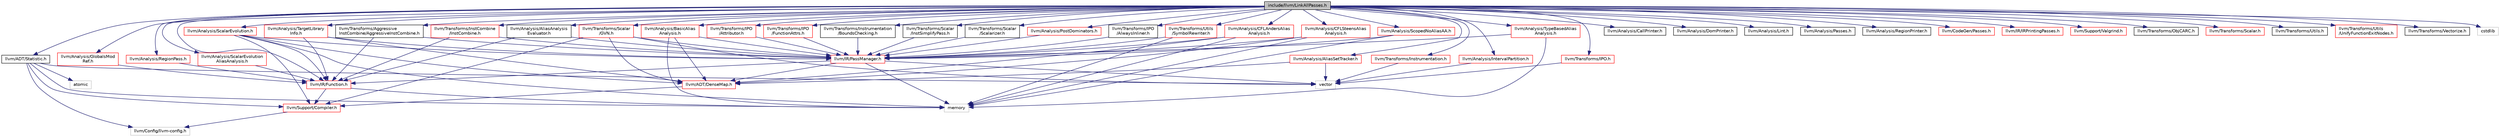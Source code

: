 digraph "include/llvm/LinkAllPasses.h"
{
 // LATEX_PDF_SIZE
  bgcolor="transparent";
  edge [fontname="Helvetica",fontsize="10",labelfontname="Helvetica",labelfontsize="10"];
  node [fontname="Helvetica",fontsize="10",shape="box"];
  Node1 [label="include/llvm/LinkAllPasses.h",height=0.2,width=0.4,color="black", fillcolor="grey75", style="filled", fontcolor="black",tooltip=" "];
  Node1 -> Node2 [color="midnightblue",fontsize="10",style="solid",fontname="Helvetica"];
  Node2 [label="llvm/ADT/Statistic.h",height=0.2,width=0.4,color="black",URL="$Statistic_8h.html",tooltip=" "];
  Node2 -> Node3 [color="midnightblue",fontsize="10",style="solid",fontname="Helvetica"];
  Node3 [label="llvm/Config/llvm-config.h",height=0.2,width=0.4,color="grey75",tooltip=" "];
  Node2 -> Node4 [color="midnightblue",fontsize="10",style="solid",fontname="Helvetica"];
  Node4 [label="llvm/Support/Compiler.h",height=0.2,width=0.4,color="red",URL="$Compiler_8h.html",tooltip=" "];
  Node4 -> Node3 [color="midnightblue",fontsize="10",style="solid",fontname="Helvetica"];
  Node2 -> Node7 [color="midnightblue",fontsize="10",style="solid",fontname="Helvetica"];
  Node7 [label="atomic",height=0.2,width=0.4,color="grey75",tooltip=" "];
  Node2 -> Node8 [color="midnightblue",fontsize="10",style="solid",fontname="Helvetica"];
  Node8 [label="memory",height=0.2,width=0.4,color="grey75",tooltip=" "];
  Node2 -> Node9 [color="midnightblue",fontsize="10",style="solid",fontname="Helvetica"];
  Node9 [label="vector",height=0.2,width=0.4,color="grey75",tooltip=" "];
  Node1 -> Node10 [color="midnightblue",fontsize="10",style="solid",fontname="Helvetica"];
  Node10 [label="llvm/Analysis/AliasAnalysis\lEvaluator.h",height=0.2,width=0.4,color="black",URL="$AliasAnalysisEvaluator_8h.html",tooltip="This file implements a simple N^2 alias analysis accuracy evaluator."];
  Node10 -> Node11 [color="midnightblue",fontsize="10",style="solid",fontname="Helvetica"];
  Node11 [label="llvm/IR/Function.h",height=0.2,width=0.4,color="red",URL="$Function_8h.html",tooltip=" "];
  Node11 -> Node4 [color="midnightblue",fontsize="10",style="solid",fontname="Helvetica"];
  Node11 -> Node8 [color="midnightblue",fontsize="10",style="solid",fontname="Helvetica"];
  Node10 -> Node113 [color="midnightblue",fontsize="10",style="solid",fontname="Helvetica"];
  Node113 [label="llvm/IR/PassManager.h",height=0.2,width=0.4,color="red",URL="$PassManager_8h.html",tooltip="This header defines various interfaces for pass management in LLVM."];
  Node113 -> Node13 [color="midnightblue",fontsize="10",style="solid",fontname="Helvetica"];
  Node13 [label="llvm/ADT/DenseMap.h",height=0.2,width=0.4,color="red",URL="$DenseMap_8h.html",tooltip=" "];
  Node13 -> Node4 [color="midnightblue",fontsize="10",style="solid",fontname="Helvetica"];
  Node113 -> Node11 [color="midnightblue",fontsize="10",style="solid",fontname="Helvetica"];
  Node113 -> Node8 [color="midnightblue",fontsize="10",style="solid",fontname="Helvetica"];
  Node113 -> Node9 [color="midnightblue",fontsize="10",style="solid",fontname="Helvetica"];
  Node1 -> Node141 [color="midnightblue",fontsize="10",style="solid",fontname="Helvetica"];
  Node141 [label="llvm/Analysis/AliasSetTracker.h",height=0.2,width=0.4,color="red",URL="$AliasSetTracker_8h.html",tooltip=" "];
  Node141 -> Node13 [color="midnightblue",fontsize="10",style="solid",fontname="Helvetica"];
  Node141 -> Node9 [color="midnightblue",fontsize="10",style="solid",fontname="Helvetica"];
  Node1 -> Node153 [color="midnightblue",fontsize="10",style="solid",fontname="Helvetica"];
  Node153 [label="llvm/Analysis/BasicAlias\lAnalysis.h",height=0.2,width=0.4,color="red",URL="$BasicAliasAnalysis_8h.html",tooltip="This is the interface for LLVM's primary stateless and local alias analysis."];
  Node153 -> Node13 [color="midnightblue",fontsize="10",style="solid",fontname="Helvetica"];
  Node153 -> Node113 [color="midnightblue",fontsize="10",style="solid",fontname="Helvetica"];
  Node153 -> Node8 [color="midnightblue",fontsize="10",style="solid",fontname="Helvetica"];
  Node1 -> Node155 [color="midnightblue",fontsize="10",style="solid",fontname="Helvetica"];
  Node155 [label="llvm/Analysis/CFLAndersAlias\lAnalysis.h",height=0.2,width=0.4,color="red",URL="$CFLAndersAliasAnalysis_8h.html",tooltip="This is the interface for LLVM's inclusion-based alias analysis implemented with CFL graph reachabili..."];
  Node155 -> Node13 [color="midnightblue",fontsize="10",style="solid",fontname="Helvetica"];
  Node155 -> Node113 [color="midnightblue",fontsize="10",style="solid",fontname="Helvetica"];
  Node155 -> Node8 [color="midnightblue",fontsize="10",style="solid",fontname="Helvetica"];
  Node1 -> Node158 [color="midnightblue",fontsize="10",style="solid",fontname="Helvetica"];
  Node158 [label="llvm/Analysis/CFLSteensAlias\lAnalysis.h",height=0.2,width=0.4,color="red",URL="$CFLSteensAliasAnalysis_8h.html",tooltip="This is the interface for LLVM's unification-based alias analysis implemented with CFL graph reachabi..."];
  Node158 -> Node13 [color="midnightblue",fontsize="10",style="solid",fontname="Helvetica"];
  Node158 -> Node113 [color="midnightblue",fontsize="10",style="solid",fontname="Helvetica"];
  Node158 -> Node8 [color="midnightblue",fontsize="10",style="solid",fontname="Helvetica"];
  Node1 -> Node159 [color="midnightblue",fontsize="10",style="solid",fontname="Helvetica"];
  Node159 [label="llvm/Analysis/CallPrinter.h",height=0.2,width=0.4,color="black",URL="$CallPrinter_8h.html",tooltip=" "];
  Node1 -> Node160 [color="midnightblue",fontsize="10",style="solid",fontname="Helvetica"];
  Node160 [label="llvm/Analysis/DomPrinter.h",height=0.2,width=0.4,color="black",URL="$DomPrinter_8h.html",tooltip=" "];
  Node1 -> Node161 [color="midnightblue",fontsize="10",style="solid",fontname="Helvetica"];
  Node161 [label="llvm/Analysis/GlobalsMod\lRef.h",height=0.2,width=0.4,color="red",URL="$GlobalsModRef_8h.html",tooltip="This is the interface for a simple mod/ref and alias analysis over globals."];
  Node161 -> Node11 [color="midnightblue",fontsize="10",style="solid",fontname="Helvetica"];
  Node1 -> Node166 [color="midnightblue",fontsize="10",style="solid",fontname="Helvetica"];
  Node166 [label="llvm/Analysis/IntervalPartition.h",height=0.2,width=0.4,color="red",URL="$IntervalPartition_8h.html",tooltip=" "];
  Node166 -> Node9 [color="midnightblue",fontsize="10",style="solid",fontname="Helvetica"];
  Node1 -> Node167 [color="midnightblue",fontsize="10",style="solid",fontname="Helvetica"];
  Node167 [label="llvm/Analysis/Lint.h",height=0.2,width=0.4,color="black",URL="$Lint_8h.html",tooltip=" "];
  Node1 -> Node168 [color="midnightblue",fontsize="10",style="solid",fontname="Helvetica"];
  Node168 [label="llvm/Analysis/Passes.h",height=0.2,width=0.4,color="black",URL="$Analysis_2Passes_8h.html",tooltip=" "];
  Node1 -> Node169 [color="midnightblue",fontsize="10",style="solid",fontname="Helvetica"];
  Node169 [label="llvm/Analysis/PostDominators.h",height=0.2,width=0.4,color="red",URL="$PostDominators_8h.html",tooltip=" "];
  Node169 -> Node113 [color="midnightblue",fontsize="10",style="solid",fontname="Helvetica"];
  Node1 -> Node176 [color="midnightblue",fontsize="10",style="solid",fontname="Helvetica"];
  Node176 [label="llvm/Analysis/RegionPass.h",height=0.2,width=0.4,color="red",URL="$RegionPass_8h.html",tooltip=" "];
  Node176 -> Node11 [color="midnightblue",fontsize="10",style="solid",fontname="Helvetica"];
  Node1 -> Node181 [color="midnightblue",fontsize="10",style="solid",fontname="Helvetica"];
  Node181 [label="llvm/Analysis/RegionPrinter.h",height=0.2,width=0.4,color="black",URL="$RegionPrinter_8h.html",tooltip=" "];
  Node1 -> Node182 [color="midnightblue",fontsize="10",style="solid",fontname="Helvetica"];
  Node182 [label="llvm/Analysis/ScalarEvolution.h",height=0.2,width=0.4,color="red",URL="$ScalarEvolution_8h.html",tooltip=" "];
  Node182 -> Node13 [color="midnightblue",fontsize="10",style="solid",fontname="Helvetica"];
  Node182 -> Node11 [color="midnightblue",fontsize="10",style="solid",fontname="Helvetica"];
  Node182 -> Node113 [color="midnightblue",fontsize="10",style="solid",fontname="Helvetica"];
  Node182 -> Node4 [color="midnightblue",fontsize="10",style="solid",fontname="Helvetica"];
  Node182 -> Node8 [color="midnightblue",fontsize="10",style="solid",fontname="Helvetica"];
  Node1 -> Node190 [color="midnightblue",fontsize="10",style="solid",fontname="Helvetica"];
  Node190 [label="llvm/Analysis/ScalarEvolution\lAliasAnalysis.h",height=0.2,width=0.4,color="red",URL="$ScalarEvolutionAliasAnalysis_8h.html",tooltip="This is the interface for a SCEV-based alias analysis."];
  Node190 -> Node11 [color="midnightblue",fontsize="10",style="solid",fontname="Helvetica"];
  Node1 -> Node192 [color="midnightblue",fontsize="10",style="solid",fontname="Helvetica"];
  Node192 [label="llvm/Analysis/ScopedNoAliasAA.h",height=0.2,width=0.4,color="red",URL="$ScopedNoAliasAA_8h.html",tooltip="This is the interface for a metadata-based scoped no-alias analysis."];
  Node192 -> Node113 [color="midnightblue",fontsize="10",style="solid",fontname="Helvetica"];
  Node192 -> Node8 [color="midnightblue",fontsize="10",style="solid",fontname="Helvetica"];
  Node1 -> Node148 [color="midnightblue",fontsize="10",style="solid",fontname="Helvetica"];
  Node148 [label="llvm/Analysis/TargetLibrary\lInfo.h",height=0.2,width=0.4,color="red",URL="$TargetLibraryInfo_8h.html",tooltip=" "];
  Node148 -> Node13 [color="midnightblue",fontsize="10",style="solid",fontname="Helvetica"];
  Node148 -> Node11 [color="midnightblue",fontsize="10",style="solid",fontname="Helvetica"];
  Node148 -> Node113 [color="midnightblue",fontsize="10",style="solid",fontname="Helvetica"];
  Node1 -> Node193 [color="midnightblue",fontsize="10",style="solid",fontname="Helvetica"];
  Node193 [label="llvm/Analysis/TypeBasedAlias\lAnalysis.h",height=0.2,width=0.4,color="red",URL="$TypeBasedAliasAnalysis_8h.html",tooltip="This is the interface for a metadata-based TBAA."];
  Node193 -> Node113 [color="midnightblue",fontsize="10",style="solid",fontname="Helvetica"];
  Node193 -> Node8 [color="midnightblue",fontsize="10",style="solid",fontname="Helvetica"];
  Node1 -> Node194 [color="midnightblue",fontsize="10",style="solid",fontname="Helvetica"];
  Node194 [label="llvm/CodeGen/Passes.h",height=0.2,width=0.4,color="red",URL="$CodeGen_2Passes_8h.html",tooltip=" "];
  Node1 -> Node11 [color="midnightblue",fontsize="10",style="solid",fontname="Helvetica"];
  Node1 -> Node195 [color="midnightblue",fontsize="10",style="solid",fontname="Helvetica"];
  Node195 [label="llvm/IR/IRPrintingPasses.h",height=0.2,width=0.4,color="red",URL="$IRPrintingPasses_8h.html",tooltip="This file defines passes to print out IR in various granularities."];
  Node1 -> Node196 [color="midnightblue",fontsize="10",style="solid",fontname="Helvetica"];
  Node196 [label="llvm/Support/Valgrind.h",height=0.2,width=0.4,color="red",URL="$Valgrind_8h.html",tooltip=" "];
  Node1 -> Node197 [color="midnightblue",fontsize="10",style="solid",fontname="Helvetica"];
  Node197 [label="llvm/Transforms/Aggressive\lInstCombine/AggressiveInstCombine.h",height=0.2,width=0.4,color="black",URL="$llvm_2Transforms_2AggressiveInstCombine_2AggressiveInstCombine_8h.html",tooltip="This file provides the primary interface to the aggressive instcombine pass."];
  Node197 -> Node11 [color="midnightblue",fontsize="10",style="solid",fontname="Helvetica"];
  Node197 -> Node113 [color="midnightblue",fontsize="10",style="solid",fontname="Helvetica"];
  Node1 -> Node198 [color="midnightblue",fontsize="10",style="solid",fontname="Helvetica"];
  Node198 [label="llvm/Transforms/IPO.h",height=0.2,width=0.4,color="red",URL="$llvm_2Transforms_2IPO_8h.html",tooltip=" "];
  Node198 -> Node9 [color="midnightblue",fontsize="10",style="solid",fontname="Helvetica"];
  Node1 -> Node199 [color="midnightblue",fontsize="10",style="solid",fontname="Helvetica"];
  Node199 [label="llvm/Transforms/IPO\l/AlwaysInliner.h",height=0.2,width=0.4,color="black",URL="$AlwaysInliner_8h.html",tooltip="Provides passes to inlining \"always_inline\" functions."];
  Node199 -> Node113 [color="midnightblue",fontsize="10",style="solid",fontname="Helvetica"];
  Node1 -> Node200 [color="midnightblue",fontsize="10",style="solid",fontname="Helvetica"];
  Node200 [label="llvm/Transforms/IPO\l/Attributor.h",height=0.2,width=0.4,color="red",URL="$Attributor_8h.html",tooltip=" "];
  Node200 -> Node113 [color="midnightblue",fontsize="10",style="solid",fontname="Helvetica"];
  Node1 -> Node202 [color="midnightblue",fontsize="10",style="solid",fontname="Helvetica"];
  Node202 [label="llvm/Transforms/IPO\l/FunctionAttrs.h",height=0.2,width=0.4,color="red",URL="$FunctionAttrs_8h.html",tooltip="Provides passes for computing function attributes based on interprocedural analyses."];
  Node202 -> Node113 [color="midnightblue",fontsize="10",style="solid",fontname="Helvetica"];
  Node1 -> Node206 [color="midnightblue",fontsize="10",style="solid",fontname="Helvetica"];
  Node206 [label="llvm/Transforms/InstCombine\l/InstCombine.h",height=0.2,width=0.4,color="red",URL="$llvm_2Transforms_2InstCombine_2InstCombine_8h.html",tooltip="This file provides the primary interface to the instcombine pass."];
  Node206 -> Node11 [color="midnightblue",fontsize="10",style="solid",fontname="Helvetica"];
  Node206 -> Node113 [color="midnightblue",fontsize="10",style="solid",fontname="Helvetica"];
  Node1 -> Node208 [color="midnightblue",fontsize="10",style="solid",fontname="Helvetica"];
  Node208 [label="llvm/Transforms/Instrumentation.h",height=0.2,width=0.4,color="red",URL="$Instrumentation_8h.html",tooltip=" "];
  Node208 -> Node9 [color="midnightblue",fontsize="10",style="solid",fontname="Helvetica"];
  Node1 -> Node209 [color="midnightblue",fontsize="10",style="solid",fontname="Helvetica"];
  Node209 [label="llvm/Transforms/Instrumentation\l/BoundsChecking.h",height=0.2,width=0.4,color="black",URL="$BoundsChecking_8h.html",tooltip=" "];
  Node209 -> Node113 [color="midnightblue",fontsize="10",style="solid",fontname="Helvetica"];
  Node1 -> Node210 [color="midnightblue",fontsize="10",style="solid",fontname="Helvetica"];
  Node210 [label="llvm/Transforms/ObjCARC.h",height=0.2,width=0.4,color="black",URL="$include_2llvm_2Transforms_2ObjCARC_8h.html",tooltip=" "];
  Node1 -> Node211 [color="midnightblue",fontsize="10",style="solid",fontname="Helvetica"];
  Node211 [label="llvm/Transforms/Scalar.h",height=0.2,width=0.4,color="red",URL="$llvm_2Transforms_2Scalar_8h.html",tooltip=" "];
  Node1 -> Node212 [color="midnightblue",fontsize="10",style="solid",fontname="Helvetica"];
  Node212 [label="llvm/Transforms/Scalar\l/GVN.h",height=0.2,width=0.4,color="red",URL="$GVN_8h.html",tooltip="This file provides the interface for LLVM's Global Value Numbering pass which eliminates fully redund..."];
  Node212 -> Node13 [color="midnightblue",fontsize="10",style="solid",fontname="Helvetica"];
  Node212 -> Node113 [color="midnightblue",fontsize="10",style="solid",fontname="Helvetica"];
  Node212 -> Node4 [color="midnightblue",fontsize="10",style="solid",fontname="Helvetica"];
  Node212 -> Node9 [color="midnightblue",fontsize="10",style="solid",fontname="Helvetica"];
  Node1 -> Node223 [color="midnightblue",fontsize="10",style="solid",fontname="Helvetica"];
  Node223 [label="llvm/Transforms/Scalar\l/InstSimplifyPass.h",height=0.2,width=0.4,color="black",URL="$InstSimplifyPass_8h.html",tooltip="Defines passes for running instruction simplification across chunks of IR."];
  Node223 -> Node113 [color="midnightblue",fontsize="10",style="solid",fontname="Helvetica"];
  Node1 -> Node224 [color="midnightblue",fontsize="10",style="solid",fontname="Helvetica"];
  Node224 [label="llvm/Transforms/Scalar\l/Scalarizer.h",height=0.2,width=0.4,color="black",URL="$Scalarizer_8h.html",tooltip="This pass converts vector operations into scalar operations, in order to expose optimization opportun..."];
  Node224 -> Node113 [color="midnightblue",fontsize="10",style="solid",fontname="Helvetica"];
  Node1 -> Node225 [color="midnightblue",fontsize="10",style="solid",fontname="Helvetica"];
  Node225 [label="llvm/Transforms/Utils.h",height=0.2,width=0.4,color="black",URL="$llvm_2Transforms_2Utils_8h.html",tooltip=" "];
  Node1 -> Node226 [color="midnightblue",fontsize="10",style="solid",fontname="Helvetica"];
  Node226 [label="llvm/Transforms/Utils\l/SymbolRewriter.h",height=0.2,width=0.4,color="red",URL="$SymbolRewriter_8h.html",tooltip=" "];
  Node226 -> Node113 [color="midnightblue",fontsize="10",style="solid",fontname="Helvetica"];
  Node226 -> Node8 [color="midnightblue",fontsize="10",style="solid",fontname="Helvetica"];
  Node1 -> Node227 [color="midnightblue",fontsize="10",style="solid",fontname="Helvetica"];
  Node227 [label="llvm/Transforms/Utils\l/UnifyFunctionExitNodes.h",height=0.2,width=0.4,color="red",URL="$UnifyFunctionExitNodes_8h.html",tooltip=" "];
  Node1 -> Node228 [color="midnightblue",fontsize="10",style="solid",fontname="Helvetica"];
  Node228 [label="llvm/Transforms/Vectorize.h",height=0.2,width=0.4,color="black",URL="$llvm_2Transforms_2Vectorize_8h.html",tooltip=" "];
  Node1 -> Node47 [color="midnightblue",fontsize="10",style="solid",fontname="Helvetica"];
  Node47 [label="cstdlib",height=0.2,width=0.4,color="grey75",tooltip=" "];
}
